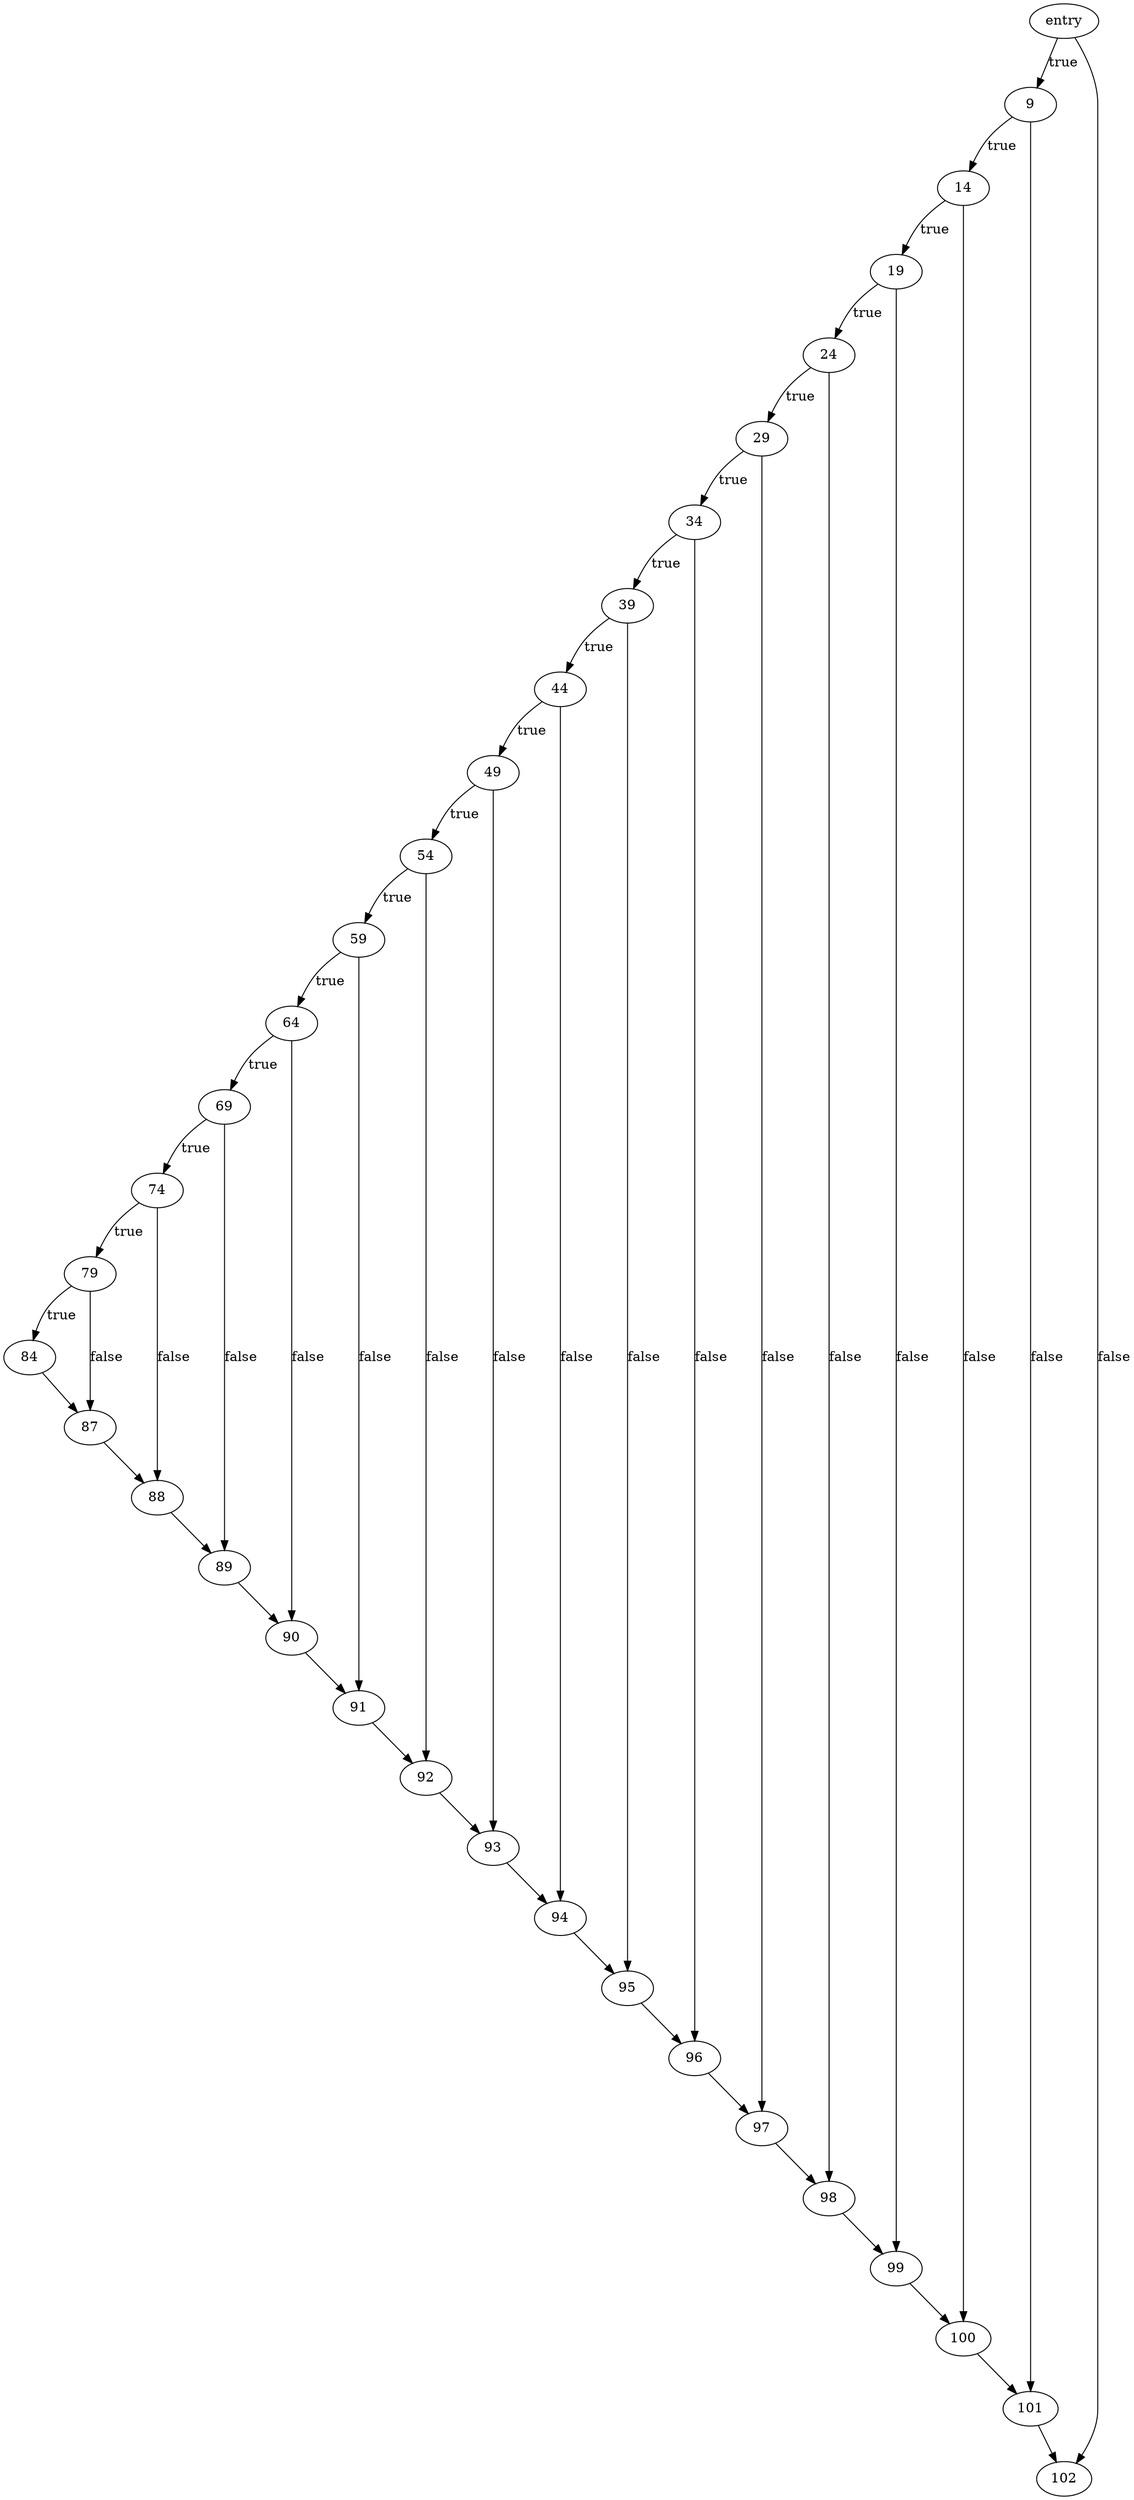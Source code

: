 digraph main {
	// Node definitions.
	2 [label=entry];
	9;
	102;
	14;
	101;
	19;
	100;
	24;
	99;
	29;
	98;
	34;
	97;
	39;
	96;
	44;
	95;
	49;
	94;
	54;
	93;
	59;
	92;
	64;
	91;
	69;
	90;
	74;
	89;
	79;
	88;
	84;
	87;

	// Edge definitions.
	2 -> 9 [label=true];
	2 -> 102 [label=false];
	9 -> 14 [label=true];
	9 -> 101 [label=false];
	14 -> 19 [label=true];
	14 -> 100 [label=false];
	101 -> 102;
	19 -> 24 [label=true];
	19 -> 99 [label=false];
	100 -> 101;
	24 -> 29 [label=true];
	24 -> 98 [label=false];
	99 -> 100;
	29 -> 34 [label=true];
	29 -> 97 [label=false];
	98 -> 99;
	34 -> 39 [label=true];
	34 -> 96 [label=false];
	97 -> 98;
	39 -> 44 [label=true];
	39 -> 95 [label=false];
	96 -> 97;
	44 -> 49 [label=true];
	44 -> 94 [label=false];
	95 -> 96;
	49 -> 54 [label=true];
	49 -> 93 [label=false];
	94 -> 95;
	54 -> 59 [label=true];
	54 -> 92 [label=false];
	93 -> 94;
	59 -> 64 [label=true];
	59 -> 91 [label=false];
	92 -> 93;
	64 -> 69 [label=true];
	64 -> 90 [label=false];
	91 -> 92;
	69 -> 74 [label=true];
	69 -> 89 [label=false];
	90 -> 91;
	74 -> 79 [label=true];
	74 -> 88 [label=false];
	89 -> 90;
	79 -> 84 [label=true];
	79 -> 87 [label=false];
	88 -> 89;
	84 -> 87;
	87 -> 88;
}